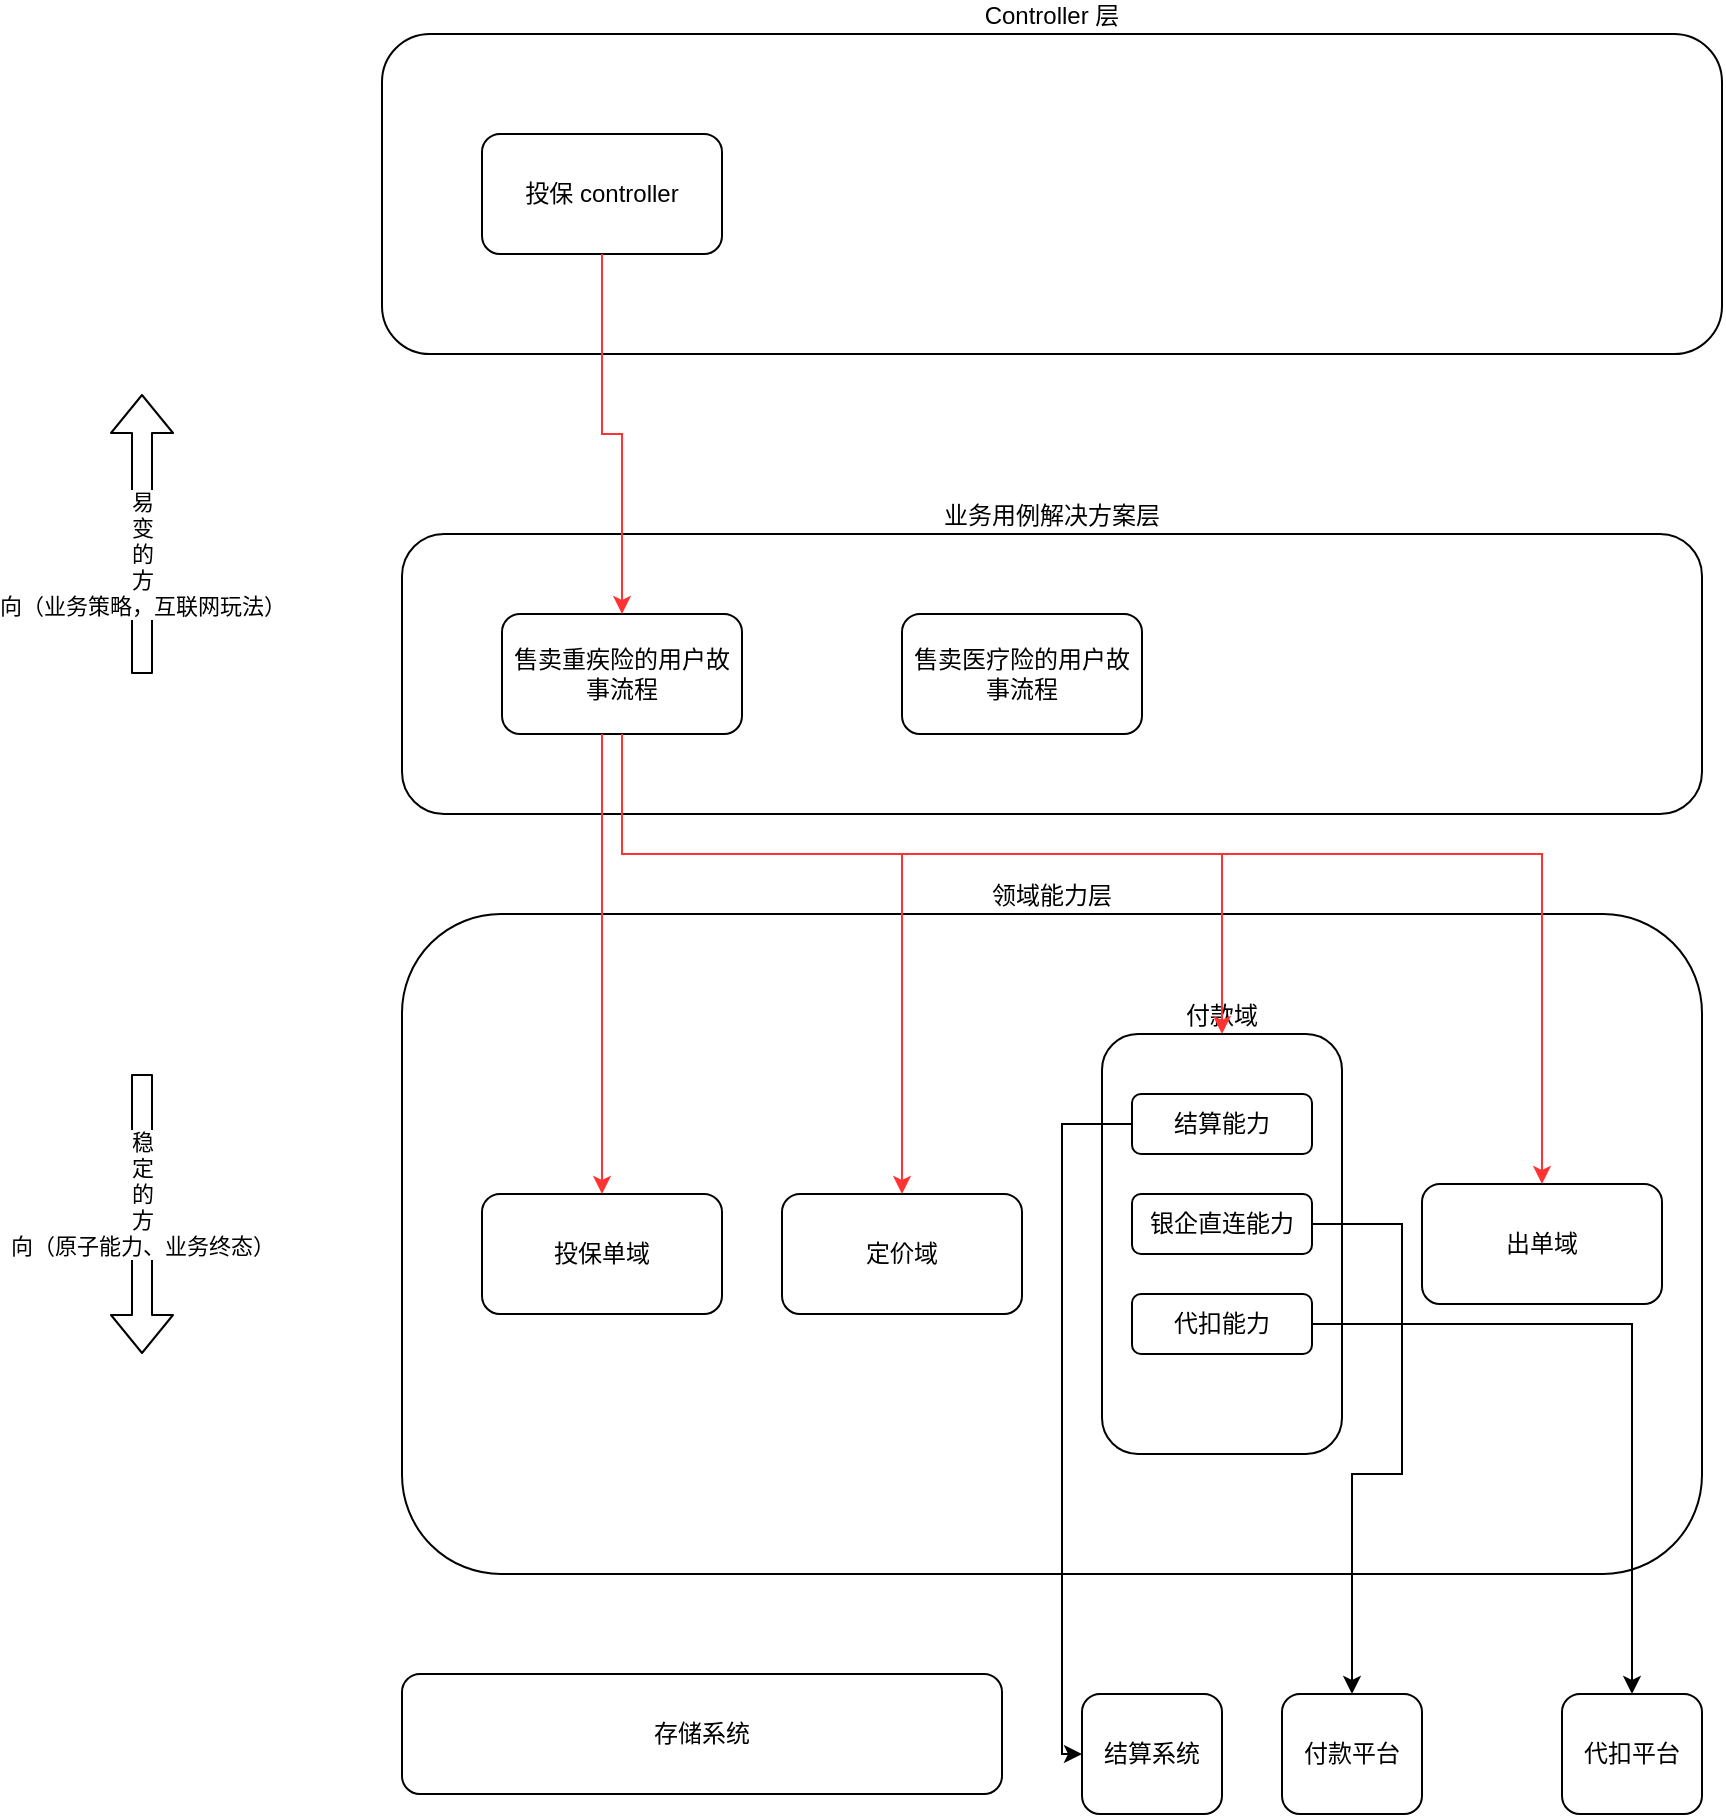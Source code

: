 <mxfile version="14.6.13" type="device"><diagram id="RcNigEhx3ysSZFdW-d6n" name="第 1 页"><mxGraphModel dx="1426" dy="860" grid="1" gridSize="10" guides="1" tooltips="1" connect="1" arrows="1" fold="1" page="1" pageScale="1" pageWidth="827" pageHeight="1169" math="0" shadow="0"><root><mxCell id="0"/><mxCell id="1" parent="0"/><mxCell id="Kyu0U2tLeAXra7n1gB3U-1" value="Controller 层" style="rounded=1;whiteSpace=wrap;html=1;labelPosition=center;verticalLabelPosition=top;align=center;verticalAlign=bottom;" parent="1" vertex="1"><mxGeometry x="260" y="140" width="670" height="160" as="geometry"/></mxCell><mxCell id="Kyu0U2tLeAXra7n1gB3U-2" value="投保 controller" style="rounded=1;whiteSpace=wrap;html=1;" parent="1" vertex="1"><mxGeometry x="310" y="190" width="120" height="60" as="geometry"/></mxCell><mxCell id="Kyu0U2tLeAXra7n1gB3U-3" value="业务用例解决方案层" style="rounded=1;whiteSpace=wrap;html=1;labelPosition=center;verticalLabelPosition=top;align=center;verticalAlign=bottom;" parent="1" vertex="1"><mxGeometry x="270" y="390" width="650" height="140" as="geometry"/></mxCell><mxCell id="Kyu0U2tLeAXra7n1gB3U-4" value="售卖重疾险的用户故事流程" style="rounded=1;whiteSpace=wrap;html=1;" parent="1" vertex="1"><mxGeometry x="320" y="430" width="120" height="60" as="geometry"/></mxCell><mxCell id="Kyu0U2tLeAXra7n1gB3U-5" value="售卖医疗险的用户故事流程" style="rounded=1;whiteSpace=wrap;html=1;" parent="1" vertex="1"><mxGeometry x="520" y="430" width="120" height="60" as="geometry"/></mxCell><mxCell id="Kyu0U2tLeAXra7n1gB3U-6" value="领域能力层" style="rounded=1;whiteSpace=wrap;html=1;labelPosition=center;verticalLabelPosition=top;align=center;verticalAlign=bottom;" parent="1" vertex="1"><mxGeometry x="270" y="580" width="650" height="330" as="geometry"/></mxCell><mxCell id="Kyu0U2tLeAXra7n1gB3U-7" value="投保单域" style="rounded=1;whiteSpace=wrap;html=1;" parent="1" vertex="1"><mxGeometry x="310" y="720" width="120" height="60" as="geometry"/></mxCell><mxCell id="Kyu0U2tLeAXra7n1gB3U-8" value="定价域" style="rounded=1;whiteSpace=wrap;html=1;" parent="1" vertex="1"><mxGeometry x="460" y="720" width="120" height="60" as="geometry"/></mxCell><mxCell id="Kyu0U2tLeAXra7n1gB3U-9" value="付款域" style="rounded=1;whiteSpace=wrap;html=1;labelPosition=center;verticalLabelPosition=top;align=center;verticalAlign=bottom;" parent="1" vertex="1"><mxGeometry x="620" y="640" width="120" height="210" as="geometry"/></mxCell><mxCell id="Kyu0U2tLeAXra7n1gB3U-10" value="出单域" style="rounded=1;whiteSpace=wrap;html=1;" parent="1" vertex="1"><mxGeometry x="780" y="715" width="120" height="60" as="geometry"/></mxCell><mxCell id="Kyu0U2tLeAXra7n1gB3U-11" value="存储系统" style="rounded=1;whiteSpace=wrap;html=1;" parent="1" vertex="1"><mxGeometry x="270" y="960" width="300" height="60" as="geometry"/></mxCell><mxCell id="Kyu0U2tLeAXra7n1gB3U-12" value="代扣平台" style="rounded=1;whiteSpace=wrap;html=1;" parent="1" vertex="1"><mxGeometry x="850" y="970" width="70" height="60" as="geometry"/></mxCell><mxCell id="Kyu0U2tLeAXra7n1gB3U-13" style="edgeStyle=orthogonalEdgeStyle;rounded=0;orthogonalLoop=1;jettySize=auto;html=1;strokeColor=#FF3333;" parent="1" source="Kyu0U2tLeAXra7n1gB3U-2" target="Kyu0U2tLeAXra7n1gB3U-4" edge="1"><mxGeometry relative="1" as="geometry"/></mxCell><mxCell id="Kyu0U2tLeAXra7n1gB3U-15" style="edgeStyle=orthogonalEdgeStyle;rounded=0;orthogonalLoop=1;jettySize=auto;html=1;strokeColor=#FF3333;" parent="1" source="Kyu0U2tLeAXra7n1gB3U-4" target="Kyu0U2tLeAXra7n1gB3U-8" edge="1"><mxGeometry relative="1" as="geometry"><Array as="points"><mxPoint x="380" y="550"/><mxPoint x="520" y="550"/></Array></mxGeometry></mxCell><mxCell id="Kyu0U2tLeAXra7n1gB3U-14" style="edgeStyle=orthogonalEdgeStyle;rounded=0;orthogonalLoop=1;jettySize=auto;html=1;strokeColor=#FF3333;" parent="1" source="Kyu0U2tLeAXra7n1gB3U-4" target="Kyu0U2tLeAXra7n1gB3U-7" edge="1"><mxGeometry relative="1" as="geometry"><Array as="points"><mxPoint x="370" y="520"/><mxPoint x="370" y="520"/></Array></mxGeometry></mxCell><mxCell id="Kyu0U2tLeAXra7n1gB3U-16" style="edgeStyle=orthogonalEdgeStyle;rounded=0;orthogonalLoop=1;jettySize=auto;html=1;entryX=0.5;entryY=0;entryDx=0;entryDy=0;strokeColor=#FF3333;" parent="1" source="Kyu0U2tLeAXra7n1gB3U-4" target="Kyu0U2tLeAXra7n1gB3U-9" edge="1"><mxGeometry relative="1" as="geometry"><Array as="points"><mxPoint x="380" y="550"/><mxPoint x="680" y="550"/></Array></mxGeometry></mxCell><mxCell id="Kyu0U2tLeAXra7n1gB3U-17" style="edgeStyle=orthogonalEdgeStyle;rounded=0;orthogonalLoop=1;jettySize=auto;html=1;strokeColor=#FF3333;" parent="1" source="Kyu0U2tLeAXra7n1gB3U-4" edge="1"><mxGeometry relative="1" as="geometry"><Array as="points"><mxPoint x="380" y="550"/><mxPoint x="840" y="550"/><mxPoint x="840" y="715"/></Array><mxPoint x="840" y="715" as="targetPoint"/></mxGeometry></mxCell><mxCell id="dIV0PQTi0CY4TLv40Vww-1" value="" style="shape=flexArrow;endArrow=classic;html=1;" edge="1" parent="1"><mxGeometry width="50" height="50" relative="1" as="geometry"><mxPoint x="140" y="460" as="sourcePoint"/><mxPoint x="140" y="320" as="targetPoint"/></mxGeometry></mxCell><mxCell id="dIV0PQTi0CY4TLv40Vww-2" value="易&lt;br&gt;变&lt;br&gt;的&lt;br&gt;方&lt;br&gt;向（业务策略，互联网玩法）" style="edgeLabel;html=1;align=center;verticalAlign=middle;resizable=0;points=[];" vertex="1" connectable="0" parent="dIV0PQTi0CY4TLv40Vww-1"><mxGeometry x="0.357" y="-3" relative="1" as="geometry"><mxPoint x="-3" y="35" as="offset"/></mxGeometry></mxCell><mxCell id="dIV0PQTi0CY4TLv40Vww-3" value="" style="shape=flexArrow;endArrow=classic;html=1;" edge="1" parent="1"><mxGeometry width="50" height="50" relative="1" as="geometry"><mxPoint x="140" y="660" as="sourcePoint"/><mxPoint x="140" y="800" as="targetPoint"/></mxGeometry></mxCell><mxCell id="dIV0PQTi0CY4TLv40Vww-4" value="稳&lt;br&gt;定&lt;br&gt;的&lt;br&gt;方&lt;br&gt;向（原子能力、业务终态）" style="edgeLabel;html=1;align=center;verticalAlign=middle;resizable=0;points=[];" vertex="1" connectable="0" parent="dIV0PQTi0CY4TLv40Vww-3"><mxGeometry x="-0.357" y="3" relative="1" as="geometry"><mxPoint x="-3" y="15" as="offset"/></mxGeometry></mxCell><mxCell id="dIV0PQTi0CY4TLv40Vww-13" style="edgeStyle=orthogonalEdgeStyle;rounded=0;orthogonalLoop=1;jettySize=auto;html=1;" edge="1" parent="1" source="dIV0PQTi0CY4TLv40Vww-5" target="dIV0PQTi0CY4TLv40Vww-12"><mxGeometry relative="1" as="geometry"><Array as="points"><mxPoint x="600" y="685"/><mxPoint x="600" y="1000"/></Array></mxGeometry></mxCell><mxCell id="dIV0PQTi0CY4TLv40Vww-5" value="结算能力" style="rounded=1;whiteSpace=wrap;html=1;" vertex="1" parent="1"><mxGeometry x="635" y="670" width="90" height="30" as="geometry"/></mxCell><mxCell id="dIV0PQTi0CY4TLv40Vww-11" style="edgeStyle=orthogonalEdgeStyle;rounded=0;orthogonalLoop=1;jettySize=auto;html=1;" edge="1" parent="1" source="dIV0PQTi0CY4TLv40Vww-6" target="dIV0PQTi0CY4TLv40Vww-10"><mxGeometry relative="1" as="geometry"><Array as="points"><mxPoint x="770" y="735"/><mxPoint x="770" y="860"/><mxPoint x="745" y="860"/></Array></mxGeometry></mxCell><mxCell id="dIV0PQTi0CY4TLv40Vww-6" value="银企直连能力" style="rounded=1;whiteSpace=wrap;html=1;" vertex="1" parent="1"><mxGeometry x="635" y="720" width="90" height="30" as="geometry"/></mxCell><mxCell id="dIV0PQTi0CY4TLv40Vww-8" style="edgeStyle=orthogonalEdgeStyle;rounded=0;orthogonalLoop=1;jettySize=auto;html=1;" edge="1" parent="1" source="dIV0PQTi0CY4TLv40Vww-7" target="Kyu0U2tLeAXra7n1gB3U-12"><mxGeometry relative="1" as="geometry"><Array as="points"><mxPoint x="885" y="785"/></Array></mxGeometry></mxCell><mxCell id="dIV0PQTi0CY4TLv40Vww-7" value="代扣能力" style="rounded=1;whiteSpace=wrap;html=1;" vertex="1" parent="1"><mxGeometry x="635" y="770" width="90" height="30" as="geometry"/></mxCell><mxCell id="dIV0PQTi0CY4TLv40Vww-10" value="付款平台" style="rounded=1;whiteSpace=wrap;html=1;" vertex="1" parent="1"><mxGeometry x="710" y="970" width="70" height="60" as="geometry"/></mxCell><mxCell id="dIV0PQTi0CY4TLv40Vww-12" value="结算系统" style="rounded=1;whiteSpace=wrap;html=1;" vertex="1" parent="1"><mxGeometry x="610" y="970" width="70" height="60" as="geometry"/></mxCell></root></mxGraphModel></diagram></mxfile>